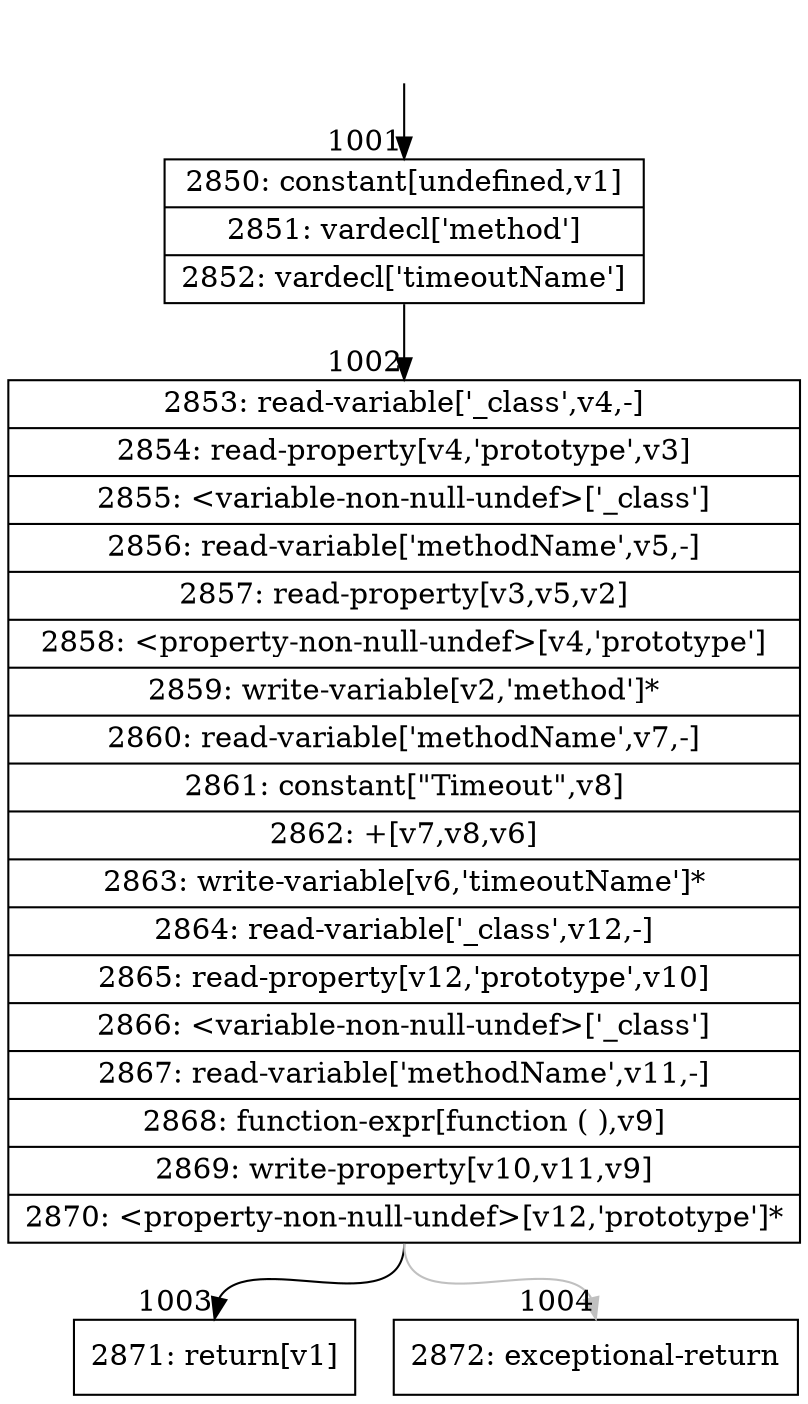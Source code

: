 digraph {
rankdir="TD"
BB_entry91[shape=none,label=""];
BB_entry91 -> BB1001 [tailport=s, headport=n, headlabel="    1001"]
BB1001 [shape=record label="{2850: constant[undefined,v1]|2851: vardecl['method']|2852: vardecl['timeoutName']}" ] 
BB1001 -> BB1002 [tailport=s, headport=n, headlabel="      1002"]
BB1002 [shape=record label="{2853: read-variable['_class',v4,-]|2854: read-property[v4,'prototype',v3]|2855: \<variable-non-null-undef\>['_class']|2856: read-variable['methodName',v5,-]|2857: read-property[v3,v5,v2]|2858: \<property-non-null-undef\>[v4,'prototype']|2859: write-variable[v2,'method']*|2860: read-variable['methodName',v7,-]|2861: constant[\"Timeout\",v8]|2862: +[v7,v8,v6]|2863: write-variable[v6,'timeoutName']*|2864: read-variable['_class',v12,-]|2865: read-property[v12,'prototype',v10]|2866: \<variable-non-null-undef\>['_class']|2867: read-variable['methodName',v11,-]|2868: function-expr[function ( ),v9]|2869: write-property[v10,v11,v9]|2870: \<property-non-null-undef\>[v12,'prototype']*}" ] 
BB1002 -> BB1003 [tailport=s, headport=n, headlabel="      1003"]
BB1002 -> BB1004 [tailport=s, headport=n, color=gray, headlabel="      1004"]
BB1003 [shape=record label="{2871: return[v1]}" ] 
BB1004 [shape=record label="{2872: exceptional-return}" ] 
//#$~ 1417
}
